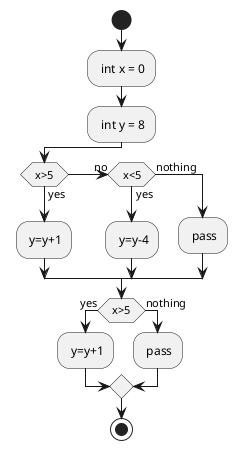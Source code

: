 @startuml
start
: int x = 0;
: int y = 8;
if (x>5) then (yes)
: y=y+1;
(no) elseif (x<5) then (yes)
: y=y-4;
else (nothing)
: pass;
endif
if (x>5) then (yes)
: y=y+1;
else (nothing)
: pass;
endif
stop
@enduml